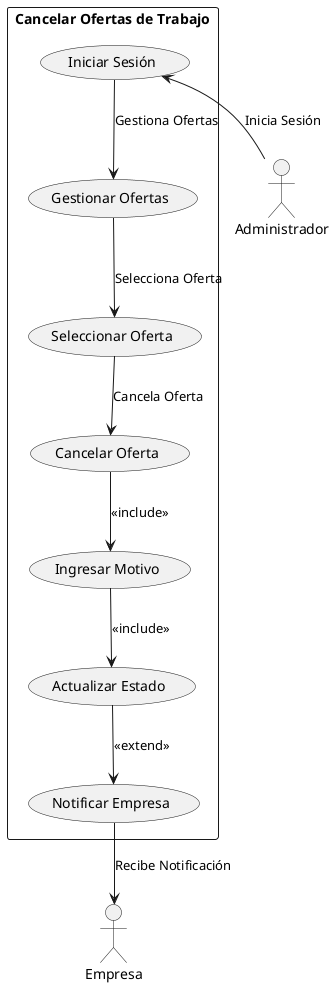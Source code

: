 @startuml

' Diagrama de Contexto: Cancelar oferta de trabajo
rectangle "Cancelar Ofertas de Trabajo" {
    usecase "Iniciar Sesión" as IS
    usecase "Gestionar Ofertas" as GO
    usecase "Seleccionar Oferta" as SO
    usecase "Cancelar Oferta" as CO
    usecase "Ingresar Motivo" as IM
    usecase "Actualizar Estado" as AE
    usecase "Notificar Empresa" as NE
}

actor Administrador as ADM
actor Empresa as EMP

IS --> GO : "Gestiona Ofertas"
GO --> SO : "Selecciona Oferta"
SO --> CO : "Cancela Oferta"
CO --> IM : <<include>>
IM --> AE : <<include>>
AE --> NE : <<extend>>
NE --> EMP : "Recibe Notificación"
IS <-- ADM : "Inicia Sesión"


@enduml
